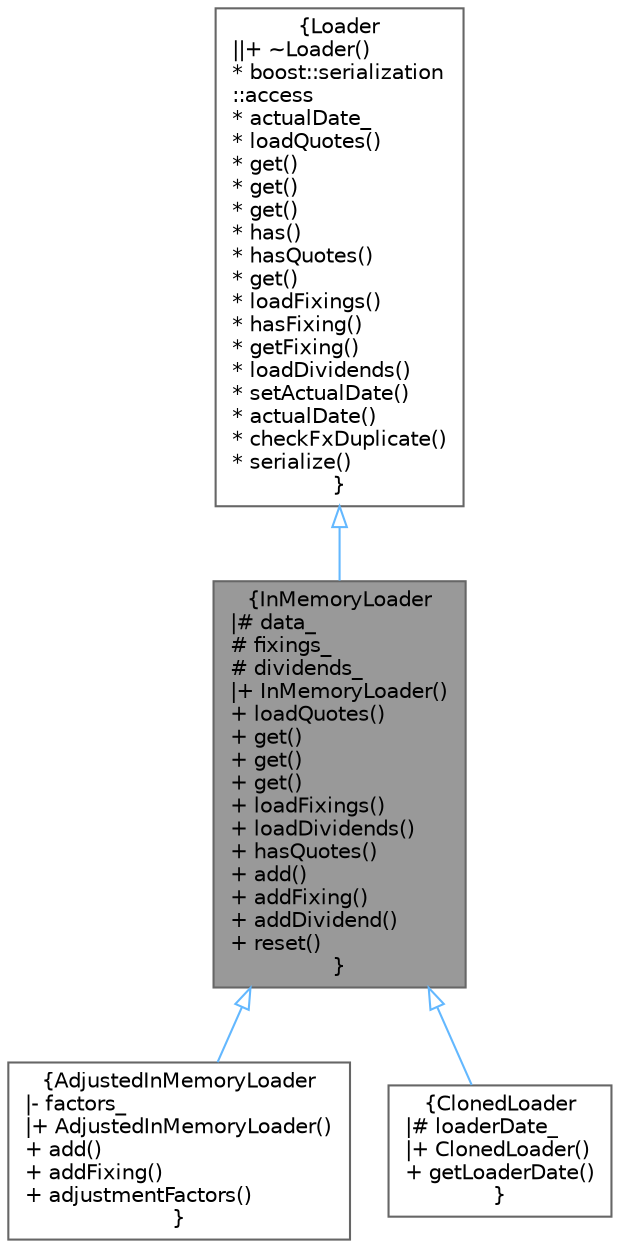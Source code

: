 digraph "InMemoryLoader"
{
 // INTERACTIVE_SVG=YES
 // LATEX_PDF_SIZE
  bgcolor="transparent";
  edge [fontname=Helvetica,fontsize=10,labelfontname=Helvetica,labelfontsize=10];
  node [fontname=Helvetica,fontsize=10,shape=box,height=0.2,width=0.4];
  Node1 [label="{InMemoryLoader\n|# data_\l# fixings_\l# dividends_\l|+ InMemoryLoader()\l+ loadQuotes()\l+ get()\l+ get()\l+ get()\l+ loadFixings()\l+ loadDividends()\l+ hasQuotes()\l+ add()\l+ addFixing()\l+ addDividend()\l+ reset()\l}",height=0.2,width=0.4,color="gray40", fillcolor="grey60", style="filled", fontcolor="black",tooltip=" "];
  Node2 -> Node1 [dir="back",color="steelblue1",style="solid",arrowtail="onormal"];
  Node2 [label="{Loader\n||+ ~Loader()\l* boost::serialization\l::access\l* actualDate_\l* loadQuotes()\l* get()\l* get()\l* get()\l* has()\l* hasQuotes()\l* get()\l* loadFixings()\l* hasFixing()\l* getFixing()\l* loadDividends()\l* setActualDate()\l* actualDate()\l* checkFxDuplicate()\l* serialize()\l}",height=0.2,width=0.4,color="gray40", fillcolor="white", style="filled",URL="$classore_1_1data_1_1_loader.html",tooltip="Market data loader base class."];
  Node1 -> Node3 [dir="back",color="steelblue1",style="solid",arrowtail="onormal"];
  Node3 [label="{AdjustedInMemoryLoader\n|- factors_\l|+ AdjustedInMemoryLoader()\l+ add()\l+ addFixing()\l+ adjustmentFactors()\l}",height=0.2,width=0.4,color="gray40", fillcolor="white", style="filled",URL="$classore_1_1data_1_1_adjusted_in_memory_loader.html",tooltip="An Adjusted In Memory Loader,."];
  Node1 -> Node4 [dir="back",color="steelblue1",style="solid",arrowtail="onormal"];
  Node4 [label="{ClonedLoader\n|# loaderDate_\l|+ ClonedLoader()\l+ getLoaderDate()\l}",height=0.2,width=0.4,color="gray40", fillcolor="white", style="filled",URL="$classore_1_1data_1_1_cloned_loader.html",tooltip=" "];
}
